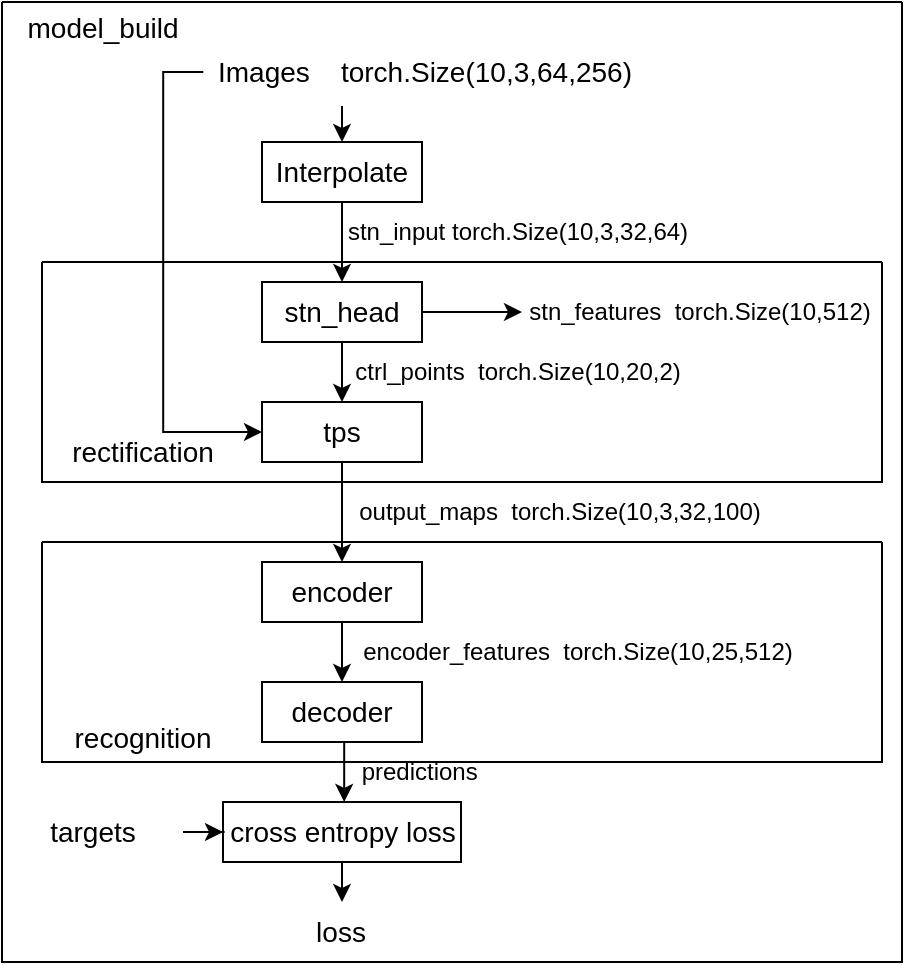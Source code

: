 <mxfile version="21.2.7" type="github">
  <diagram name="第 1 页" id="dj5HzoC9bZBd4u9M4U-k">
    <mxGraphModel dx="1028" dy="478" grid="1" gridSize="10" guides="1" tooltips="1" connect="1" arrows="1" fold="1" page="1" pageScale="1" pageWidth="827" pageHeight="1169" math="0" shadow="0">
      <root>
        <mxCell id="0" />
        <mxCell id="1" parent="0" />
        <mxCell id="WgKzJh-PcXSzkvt-87g--2" style="edgeStyle=orthogonalEdgeStyle;rounded=0;orthogonalLoop=1;jettySize=auto;html=1;entryX=0.5;entryY=0;entryDx=0;entryDy=0;" edge="1" parent="1" target="WgKzJh-PcXSzkvt-87g--3">
          <mxGeometry relative="1" as="geometry">
            <mxPoint x="340" y="130" as="targetPoint" />
            <mxPoint x="340" y="112" as="sourcePoint" />
            <Array as="points">
              <mxPoint x="340" y="112" />
            </Array>
          </mxGeometry>
        </mxCell>
        <mxCell id="WgKzJh-PcXSzkvt-87g--12" style="edgeStyle=orthogonalEdgeStyle;rounded=0;orthogonalLoop=1;jettySize=auto;html=1;exitX=0;exitY=0.5;exitDx=0;exitDy=0;entryX=0;entryY=0.5;entryDx=0;entryDy=0;" edge="1" parent="1" source="WgKzJh-PcXSzkvt-87g--1" target="WgKzJh-PcXSzkvt-87g--11">
          <mxGeometry relative="1" as="geometry" />
        </mxCell>
        <mxCell id="WgKzJh-PcXSzkvt-87g--7" value="" style="edgeStyle=orthogonalEdgeStyle;rounded=0;orthogonalLoop=1;jettySize=auto;html=1;" edge="1" parent="1" source="WgKzJh-PcXSzkvt-87g--3" target="WgKzJh-PcXSzkvt-87g--6">
          <mxGeometry relative="1" as="geometry" />
        </mxCell>
        <mxCell id="WgKzJh-PcXSzkvt-87g--3" value="&lt;font style=&quot;font-size: 14px;&quot;&gt;Interpolate&lt;/font&gt;" style="rounded=0;whiteSpace=wrap;html=1;" vertex="1" parent="1">
          <mxGeometry x="300" y="130" width="80" height="30" as="geometry" />
        </mxCell>
        <mxCell id="WgKzJh-PcXSzkvt-87g--10" value="" style="edgeStyle=orthogonalEdgeStyle;rounded=0;orthogonalLoop=1;jettySize=auto;html=1;" edge="1" parent="1" source="WgKzJh-PcXSzkvt-87g--6">
          <mxGeometry relative="1" as="geometry">
            <mxPoint x="430" y="215" as="targetPoint" />
          </mxGeometry>
        </mxCell>
        <mxCell id="WgKzJh-PcXSzkvt-87g--26" style="edgeStyle=orthogonalEdgeStyle;rounded=0;orthogonalLoop=1;jettySize=auto;html=1;exitX=0.5;exitY=1;exitDx=0;exitDy=0;entryX=0.5;entryY=0;entryDx=0;entryDy=0;" edge="1" parent="1" source="WgKzJh-PcXSzkvt-87g--6" target="WgKzJh-PcXSzkvt-87g--11">
          <mxGeometry relative="1" as="geometry" />
        </mxCell>
        <mxCell id="WgKzJh-PcXSzkvt-87g--6" value="&lt;font style=&quot;font-size: 14px;&quot;&gt;stn_head&lt;/font&gt;" style="whiteSpace=wrap;html=1;rounded=0;" vertex="1" parent="1">
          <mxGeometry x="300" y="200" width="80" height="30" as="geometry" />
        </mxCell>
        <mxCell id="WgKzJh-PcXSzkvt-87g--8" value="&lt;font style=&quot;font-size: 12px;&quot;&gt;&lt;font style=&quot;&quot;&gt;stn_input&amp;nbsp;&lt;/font&gt;torch.Size(10,3,32,64)&lt;/font&gt;" style="text;html=1;strokeColor=none;fillColor=none;align=center;verticalAlign=middle;whiteSpace=wrap;rounded=0;" vertex="1" parent="1">
          <mxGeometry x="340" y="160" width="176" height="30" as="geometry" />
        </mxCell>
        <mxCell id="WgKzJh-PcXSzkvt-87g--22" style="edgeStyle=orthogonalEdgeStyle;rounded=0;orthogonalLoop=1;jettySize=auto;html=1;exitX=0.5;exitY=1;exitDx=0;exitDy=0;entryX=0.5;entryY=0;entryDx=0;entryDy=0;" edge="1" parent="1" source="WgKzJh-PcXSzkvt-87g--11" target="WgKzJh-PcXSzkvt-87g--21">
          <mxGeometry relative="1" as="geometry" />
        </mxCell>
        <mxCell id="WgKzJh-PcXSzkvt-87g--11" value="&lt;font style=&quot;font-size: 14px;&quot;&gt;tps&lt;/font&gt;" style="whiteSpace=wrap;html=1;rounded=0;" vertex="1" parent="1">
          <mxGeometry x="300" y="260" width="80" height="30" as="geometry" />
        </mxCell>
        <mxCell id="WgKzJh-PcXSzkvt-87g--14" value="ctrl_points&amp;nbsp; torch.Size(10,20,2)" style="text;html=1;strokeColor=none;fillColor=none;align=center;verticalAlign=middle;whiteSpace=wrap;rounded=0;" vertex="1" parent="1">
          <mxGeometry x="324.25" y="230" width="207.5" height="30" as="geometry" />
        </mxCell>
        <mxCell id="WgKzJh-PcXSzkvt-87g--35" value="" style="swimlane;startSize=0;" vertex="1" parent="1">
          <mxGeometry x="170" y="60" width="450" height="480" as="geometry" />
        </mxCell>
        <mxCell id="WgKzJh-PcXSzkvt-87g--36" value="stn_features&amp;nbsp; torch.Size(10,512)" style="text;html=1;strokeColor=none;fillColor=none;align=center;verticalAlign=middle;whiteSpace=wrap;rounded=0;" vertex="1" parent="WgKzJh-PcXSzkvt-87g--35">
          <mxGeometry x="261.25" y="140" width="176" height="30" as="geometry" />
        </mxCell>
        <mxCell id="WgKzJh-PcXSzkvt-87g--37" value="&lt;font style=&quot;font-size: 14px;&quot;&gt;model_build&lt;/font&gt;" style="text;html=1;strokeColor=none;fillColor=none;align=center;verticalAlign=middle;whiteSpace=wrap;rounded=0;" vertex="1" parent="WgKzJh-PcXSzkvt-87g--35">
          <mxGeometry width="100.62" height="25" as="geometry" />
        </mxCell>
        <mxCell id="WgKzJh-PcXSzkvt-87g--1" value="&lt;font style=&quot;font-size: 14px;&quot;&gt;Images&amp;nbsp; &amp;nbsp; torch.Size(10,3,64,256)&lt;/font&gt;" style="text;html=1;strokeColor=none;fillColor=none;align=center;verticalAlign=middle;whiteSpace=wrap;rounded=0;" vertex="1" parent="WgKzJh-PcXSzkvt-87g--35">
          <mxGeometry x="100.62" y="20" width="221.25" height="30" as="geometry" />
        </mxCell>
        <mxCell id="WgKzJh-PcXSzkvt-87g--38" value="" style="swimlane;startSize=0;" vertex="1" parent="WgKzJh-PcXSzkvt-87g--35">
          <mxGeometry x="20" y="130" width="420" height="110" as="geometry" />
        </mxCell>
        <mxCell id="WgKzJh-PcXSzkvt-87g--40" value="&lt;font style=&quot;font-size: 14px;&quot;&gt;rectification&lt;/font&gt;" style="text;html=1;strokeColor=none;fillColor=none;align=center;verticalAlign=middle;whiteSpace=wrap;rounded=0;" vertex="1" parent="WgKzJh-PcXSzkvt-87g--38">
          <mxGeometry y="82.5" width="100.62" height="25" as="geometry" />
        </mxCell>
        <mxCell id="WgKzJh-PcXSzkvt-87g--21" value="&lt;font style=&quot;font-size: 14px;&quot;&gt;encoder&lt;/font&gt;" style="whiteSpace=wrap;html=1;rounded=0;" vertex="1" parent="WgKzJh-PcXSzkvt-87g--35">
          <mxGeometry x="130" y="280" width="80" height="30" as="geometry" />
        </mxCell>
        <mxCell id="WgKzJh-PcXSzkvt-87g--28" style="edgeStyle=orthogonalEdgeStyle;rounded=0;orthogonalLoop=1;jettySize=auto;html=1;exitX=0.5;exitY=1;exitDx=0;exitDy=0;" edge="1" parent="WgKzJh-PcXSzkvt-87g--35" source="WgKzJh-PcXSzkvt-87g--24">
          <mxGeometry relative="1" as="geometry">
            <mxPoint x="171.095" y="400" as="targetPoint" />
          </mxGeometry>
        </mxCell>
        <mxCell id="WgKzJh-PcXSzkvt-87g--24" value="&lt;font style=&quot;font-size: 14px;&quot;&gt;decoder&lt;/font&gt;" style="whiteSpace=wrap;html=1;rounded=0;" vertex="1" parent="WgKzJh-PcXSzkvt-87g--35">
          <mxGeometry x="130" y="340" width="80" height="30" as="geometry" />
        </mxCell>
        <mxCell id="WgKzJh-PcXSzkvt-87g--25" style="edgeStyle=orthogonalEdgeStyle;rounded=0;orthogonalLoop=1;jettySize=auto;html=1;exitX=0.5;exitY=1;exitDx=0;exitDy=0;entryX=0.5;entryY=0;entryDx=0;entryDy=0;" edge="1" parent="WgKzJh-PcXSzkvt-87g--35" source="WgKzJh-PcXSzkvt-87g--21" target="WgKzJh-PcXSzkvt-87g--24">
          <mxGeometry relative="1" as="geometry" />
        </mxCell>
        <mxCell id="WgKzJh-PcXSzkvt-87g--27" value="encoder_features&amp;nbsp; torch.Size(10,25,512)" style="text;html=1;strokeColor=none;fillColor=none;align=center;verticalAlign=middle;whiteSpace=wrap;rounded=0;" vertex="1" parent="WgKzJh-PcXSzkvt-87g--35">
          <mxGeometry x="150" y="310" width="276" height="30" as="geometry" />
        </mxCell>
        <mxCell id="WgKzJh-PcXSzkvt-87g--29" value="&lt;font style=&quot;font-size: 12px;&quot;&gt;predictions&amp;nbsp; &amp;nbsp;&amp;nbsp;&lt;/font&gt;" style="text;html=1;strokeColor=none;fillColor=none;align=center;verticalAlign=middle;whiteSpace=wrap;rounded=0;" vertex="1" parent="WgKzJh-PcXSzkvt-87g--35">
          <mxGeometry x="170" y="370" width="91.25" height="30" as="geometry" />
        </mxCell>
        <mxCell id="WgKzJh-PcXSzkvt-87g--30" value="&lt;font style=&quot;font-size: 14px;&quot;&gt;cross entropy loss&lt;/font&gt;" style="whiteSpace=wrap;html=1;rounded=0;" vertex="1" parent="WgKzJh-PcXSzkvt-87g--35">
          <mxGeometry x="110.5" y="400" width="119" height="30" as="geometry" />
        </mxCell>
        <mxCell id="WgKzJh-PcXSzkvt-87g--32" value="" style="edgeStyle=orthogonalEdgeStyle;rounded=0;orthogonalLoop=1;jettySize=auto;html=1;" edge="1" parent="WgKzJh-PcXSzkvt-87g--35" source="WgKzJh-PcXSzkvt-87g--31" target="WgKzJh-PcXSzkvt-87g--30">
          <mxGeometry relative="1" as="geometry" />
        </mxCell>
        <mxCell id="WgKzJh-PcXSzkvt-87g--31" value="&lt;font style=&quot;font-size: 14px;&quot;&gt;targets&lt;/font&gt;" style="text;html=1;strokeColor=none;fillColor=none;align=center;verticalAlign=middle;whiteSpace=wrap;rounded=0;" vertex="1" parent="WgKzJh-PcXSzkvt-87g--35">
          <mxGeometry y="400" width="91.25" height="30" as="geometry" />
        </mxCell>
        <mxCell id="WgKzJh-PcXSzkvt-87g--33" value="&lt;font style=&quot;font-size: 14px;&quot;&gt;loss&lt;/font&gt;" style="text;html=1;strokeColor=none;fillColor=none;align=center;verticalAlign=middle;whiteSpace=wrap;rounded=0;" vertex="1" parent="WgKzJh-PcXSzkvt-87g--35">
          <mxGeometry x="124.37" y="450" width="91.25" height="30" as="geometry" />
        </mxCell>
        <mxCell id="WgKzJh-PcXSzkvt-87g--34" value="" style="edgeStyle=orthogonalEdgeStyle;rounded=0;orthogonalLoop=1;jettySize=auto;html=1;" edge="1" parent="WgKzJh-PcXSzkvt-87g--35" source="WgKzJh-PcXSzkvt-87g--30" target="WgKzJh-PcXSzkvt-87g--33">
          <mxGeometry relative="1" as="geometry" />
        </mxCell>
        <mxCell id="WgKzJh-PcXSzkvt-87g--39" value="" style="swimlane;startSize=0;" vertex="1" parent="WgKzJh-PcXSzkvt-87g--35">
          <mxGeometry x="20" y="270" width="420" height="110" as="geometry" />
        </mxCell>
        <mxCell id="WgKzJh-PcXSzkvt-87g--42" value="&lt;font style=&quot;font-size: 14px;&quot;&gt;recognition&lt;/font&gt;" style="text;html=1;strokeColor=none;fillColor=none;align=center;verticalAlign=middle;whiteSpace=wrap;rounded=0;" vertex="1" parent="WgKzJh-PcXSzkvt-87g--39">
          <mxGeometry y="85" width="100.62" height="25" as="geometry" />
        </mxCell>
        <mxCell id="WgKzJh-PcXSzkvt-87g--23" value="output_maps&amp;nbsp; torch.Size(10,3,32,100)" style="text;html=1;strokeColor=none;fillColor=none;align=center;verticalAlign=middle;whiteSpace=wrap;rounded=0;" vertex="1" parent="WgKzJh-PcXSzkvt-87g--35">
          <mxGeometry x="141" y="240" width="276" height="30" as="geometry" />
        </mxCell>
      </root>
    </mxGraphModel>
  </diagram>
</mxfile>
